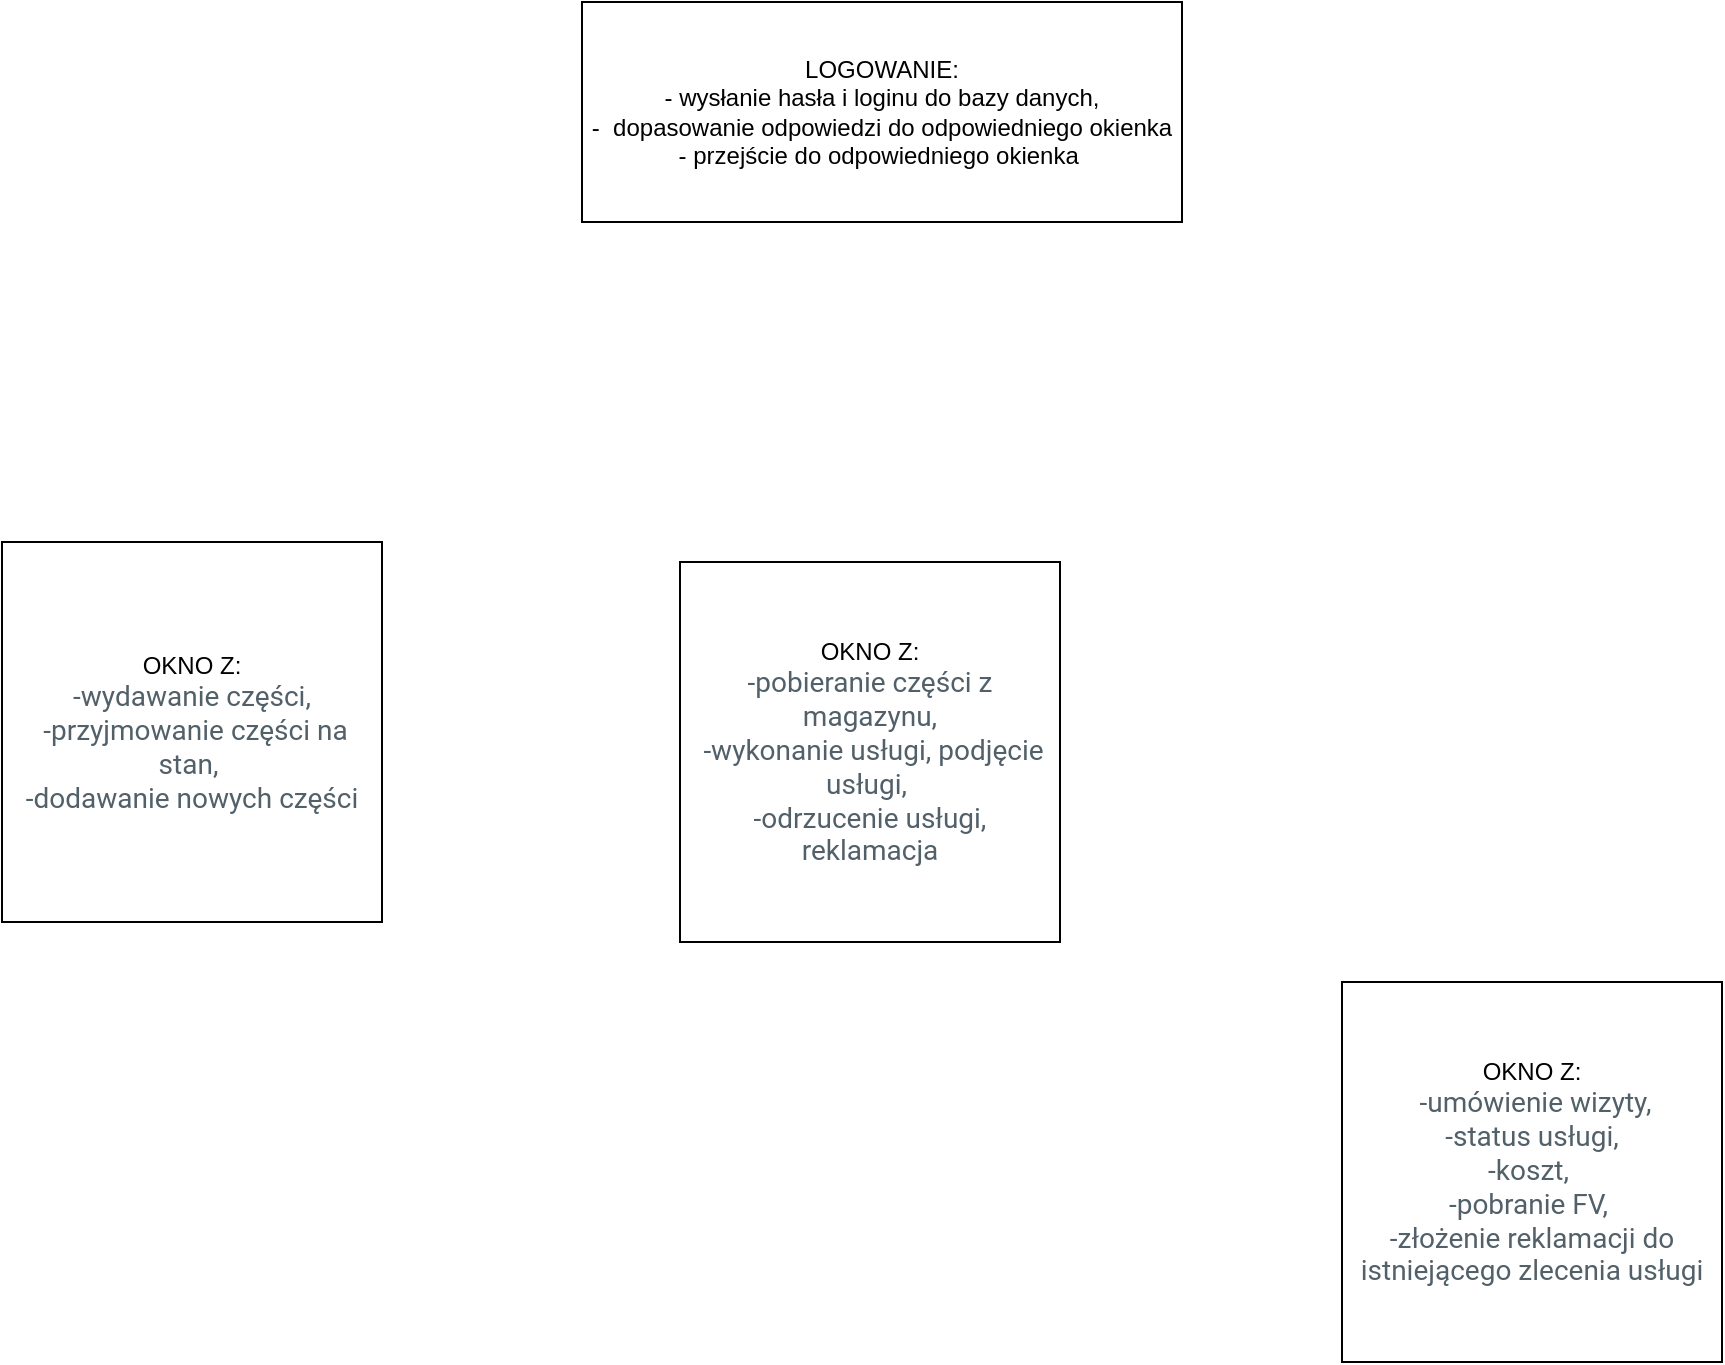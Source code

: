 <mxfile version="24.4.0" type="device">
  <diagram name="Strona-1" id="hkPm3Xja0tyblEVrSZbv">
    <mxGraphModel dx="2620" dy="965" grid="1" gridSize="10" guides="1" tooltips="1" connect="1" arrows="1" fold="1" page="1" pageScale="1" pageWidth="827" pageHeight="1169" math="0" shadow="0">
      <root>
        <mxCell id="0" />
        <mxCell id="1" parent="0" />
        <mxCell id="WBgdDjQkJNqYSv2WSQdY-1" value="LOGOWANIE:&lt;div&gt;- wysłanie hasła i loginu do bazy danych,&lt;/div&gt;&lt;div&gt;-&amp;nbsp; dopasowanie odpowiedzi do odpowiedniego okienka&lt;/div&gt;&lt;div&gt;- przejście do odpowiedniego okienka&amp;nbsp;&lt;/div&gt;" style="rounded=0;whiteSpace=wrap;html=1;" vertex="1" parent="1">
          <mxGeometry x="270" y="40" width="300" height="110" as="geometry" />
        </mxCell>
        <mxCell id="WBgdDjQkJNqYSv2WSQdY-2" value="&lt;div&gt;OKNO Z:&lt;/div&gt;&lt;div&gt;&lt;span style=&quot;color: rgb(82, 96, 105); font-family: Roboto, sans-serif; font-size: 14px; text-align: left; background-color: rgb(255, 255, 255);&quot;&gt;-wydawanie części,&lt;/span&gt;&lt;/div&gt;&lt;div&gt;&lt;span style=&quot;color: rgb(82, 96, 105); font-family: Roboto, sans-serif; font-size: 14px; text-align: left; background-color: rgb(255, 255, 255);&quot;&gt;&amp;nbsp;-przyjmowanie części na stan,&amp;nbsp;&lt;/span&gt;&lt;/div&gt;&lt;div&gt;&lt;span style=&quot;color: rgb(82, 96, 105); font-family: Roboto, sans-serif; font-size: 14px; text-align: left; background-color: rgb(255, 255, 255);&quot;&gt;-dodawanie nowych części&lt;/span&gt;&lt;br&gt;&lt;/div&gt;" style="whiteSpace=wrap;html=1;aspect=fixed;align=center;" vertex="1" parent="1">
          <mxGeometry x="-20" y="310" width="190" height="190" as="geometry" />
        </mxCell>
        <mxCell id="WBgdDjQkJNqYSv2WSQdY-3" value="&lt;div&gt;OKNO Z:&lt;/div&gt;&lt;div&gt;&lt;span style=&quot;color: rgb(82, 96, 105); font-family: Roboto, sans-serif; font-size: 14px; text-align: left; background-color: rgb(255, 255, 255);&quot;&gt;-pobieranie części z magazynu,&lt;/span&gt;&lt;/div&gt;&lt;div&gt;&lt;span style=&quot;color: rgb(82, 96, 105); font-family: Roboto, sans-serif; font-size: 14px; text-align: left; background-color: rgb(255, 255, 255);&quot;&gt;&amp;nbsp;-wykonanie usługi, podjęcie usługi,&amp;nbsp;&lt;/span&gt;&lt;/div&gt;&lt;div&gt;&lt;span style=&quot;color: rgb(82, 96, 105); font-family: Roboto, sans-serif; font-size: 14px; text-align: left; background-color: rgb(255, 255, 255);&quot;&gt;-odrzucenie usługi, reklamacja&lt;/span&gt;&lt;br&gt;&lt;/div&gt;" style="whiteSpace=wrap;html=1;aspect=fixed;align=center;" vertex="1" parent="1">
          <mxGeometry x="319" y="320" width="190" height="190" as="geometry" />
        </mxCell>
        <mxCell id="WBgdDjQkJNqYSv2WSQdY-4" value="&lt;div&gt;OKNO Z:&lt;/div&gt;&lt;div&gt;&lt;span style=&quot;color: rgb(82, 96, 105); font-family: Roboto, sans-serif; font-size: 14px; text-align: left; background-color: rgb(255, 255, 255);&quot;&gt;&amp;nbsp;-umówienie wizyty,&lt;/span&gt;&lt;/div&gt;&lt;div&gt;&lt;span style=&quot;color: rgb(82, 96, 105); font-family: Roboto, sans-serif; font-size: 14px; text-align: left; background-color: rgb(255, 255, 255);&quot;&gt;&amp;nbsp;-status usługi,&amp;nbsp;&lt;/span&gt;&lt;/div&gt;&lt;div&gt;&lt;span style=&quot;color: rgb(82, 96, 105); font-family: Roboto, sans-serif; font-size: 14px; text-align: left; background-color: rgb(255, 255, 255);&quot;&gt;-koszt,&amp;nbsp;&lt;/span&gt;&lt;/div&gt;&lt;div&gt;&lt;span style=&quot;color: rgb(82, 96, 105); font-family: Roboto, sans-serif; font-size: 14px; text-align: left; background-color: rgb(255, 255, 255);&quot;&gt;-pobranie FV,&amp;nbsp;&lt;/span&gt;&lt;/div&gt;&lt;div&gt;&lt;span style=&quot;color: rgb(82, 96, 105); font-family: Roboto, sans-serif; font-size: 14px; text-align: left; background-color: rgb(255, 255, 255);&quot;&gt;-złożenie reklamacji do istniejącego zlecenia usługi&lt;/span&gt;&lt;br&gt;&lt;/div&gt;" style="whiteSpace=wrap;html=1;aspect=fixed;align=center;" vertex="1" parent="1">
          <mxGeometry x="650" y="530" width="190" height="190" as="geometry" />
        </mxCell>
      </root>
    </mxGraphModel>
  </diagram>
</mxfile>
